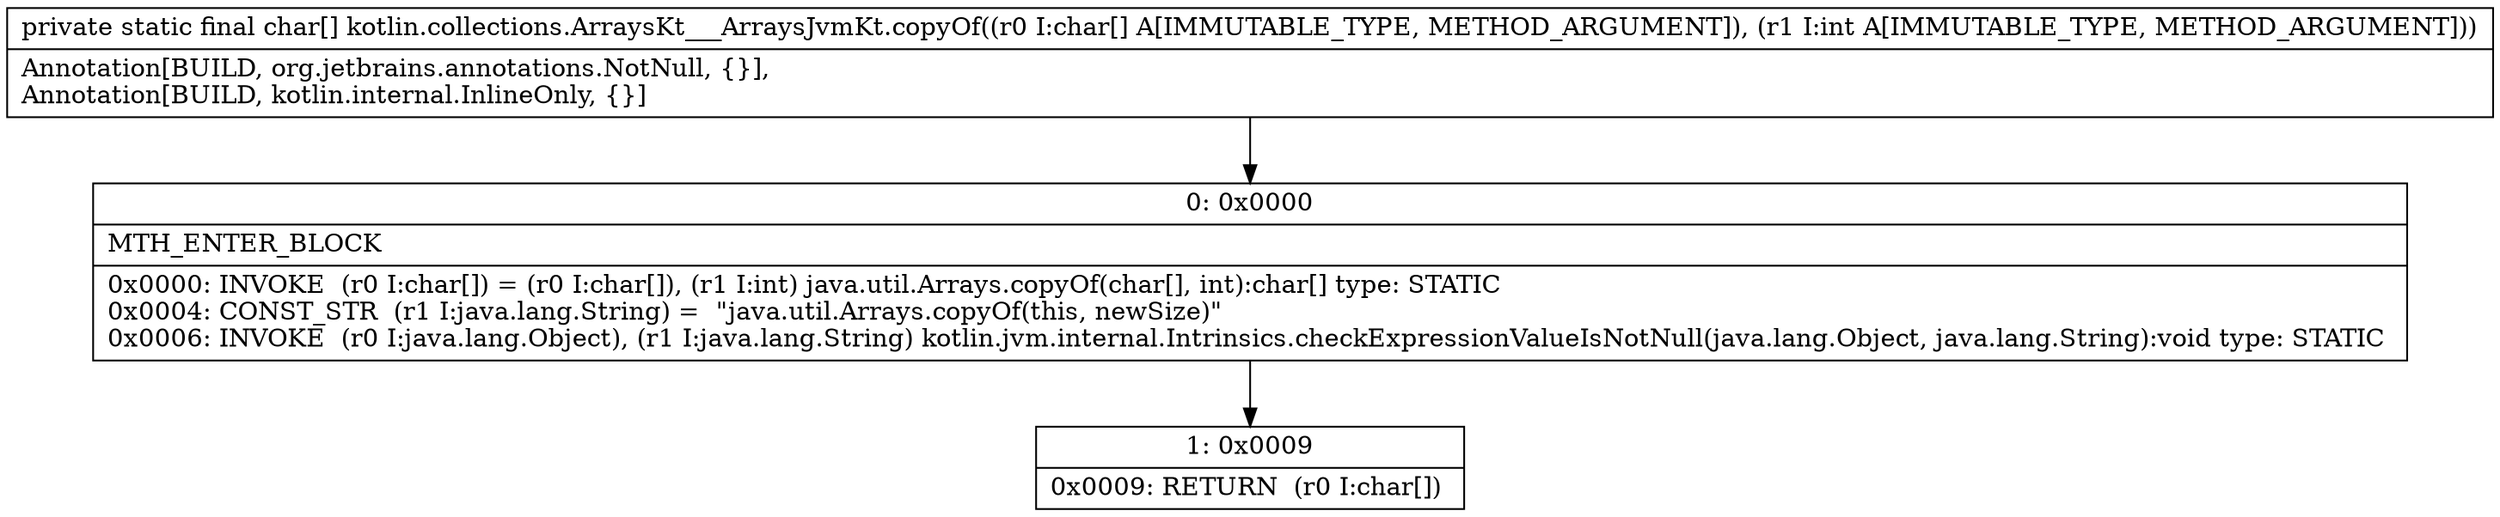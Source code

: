 digraph "CFG forkotlin.collections.ArraysKt___ArraysJvmKt.copyOf([CI)[C" {
Node_0 [shape=record,label="{0\:\ 0x0000|MTH_ENTER_BLOCK\l|0x0000: INVOKE  (r0 I:char[]) = (r0 I:char[]), (r1 I:int) java.util.Arrays.copyOf(char[], int):char[] type: STATIC \l0x0004: CONST_STR  (r1 I:java.lang.String) =  \"java.util.Arrays.copyOf(this, newSize)\" \l0x0006: INVOKE  (r0 I:java.lang.Object), (r1 I:java.lang.String) kotlin.jvm.internal.Intrinsics.checkExpressionValueIsNotNull(java.lang.Object, java.lang.String):void type: STATIC \l}"];
Node_1 [shape=record,label="{1\:\ 0x0009|0x0009: RETURN  (r0 I:char[]) \l}"];
MethodNode[shape=record,label="{private static final char[] kotlin.collections.ArraysKt___ArraysJvmKt.copyOf((r0 I:char[] A[IMMUTABLE_TYPE, METHOD_ARGUMENT]), (r1 I:int A[IMMUTABLE_TYPE, METHOD_ARGUMENT]))  | Annotation[BUILD, org.jetbrains.annotations.NotNull, \{\}], \lAnnotation[BUILD, kotlin.internal.InlineOnly, \{\}]\l}"];
MethodNode -> Node_0;
Node_0 -> Node_1;
}


